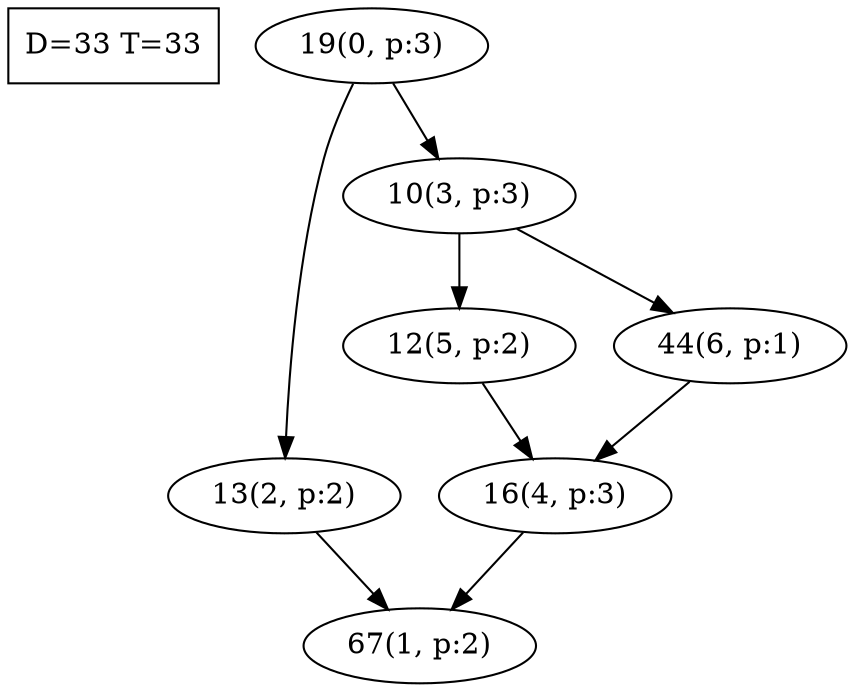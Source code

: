 digraph Task {
i [shape=box, label="D=33 T=33"]; 
0 [label="19(0, p:3)"];
1 [label="67(1, p:2)"];
2 [label="13(2, p:2)"];
3 [label="10(3, p:3)"];
4 [label="16(4, p:3)"];
5 [label="12(5, p:2)"];
6 [label="44(6, p:1)"];
0 -> 2;
0 -> 3;
2 -> 1;
3 -> 5;
3 -> 6;
4 -> 1;
5 -> 4;
6 -> 4;
}